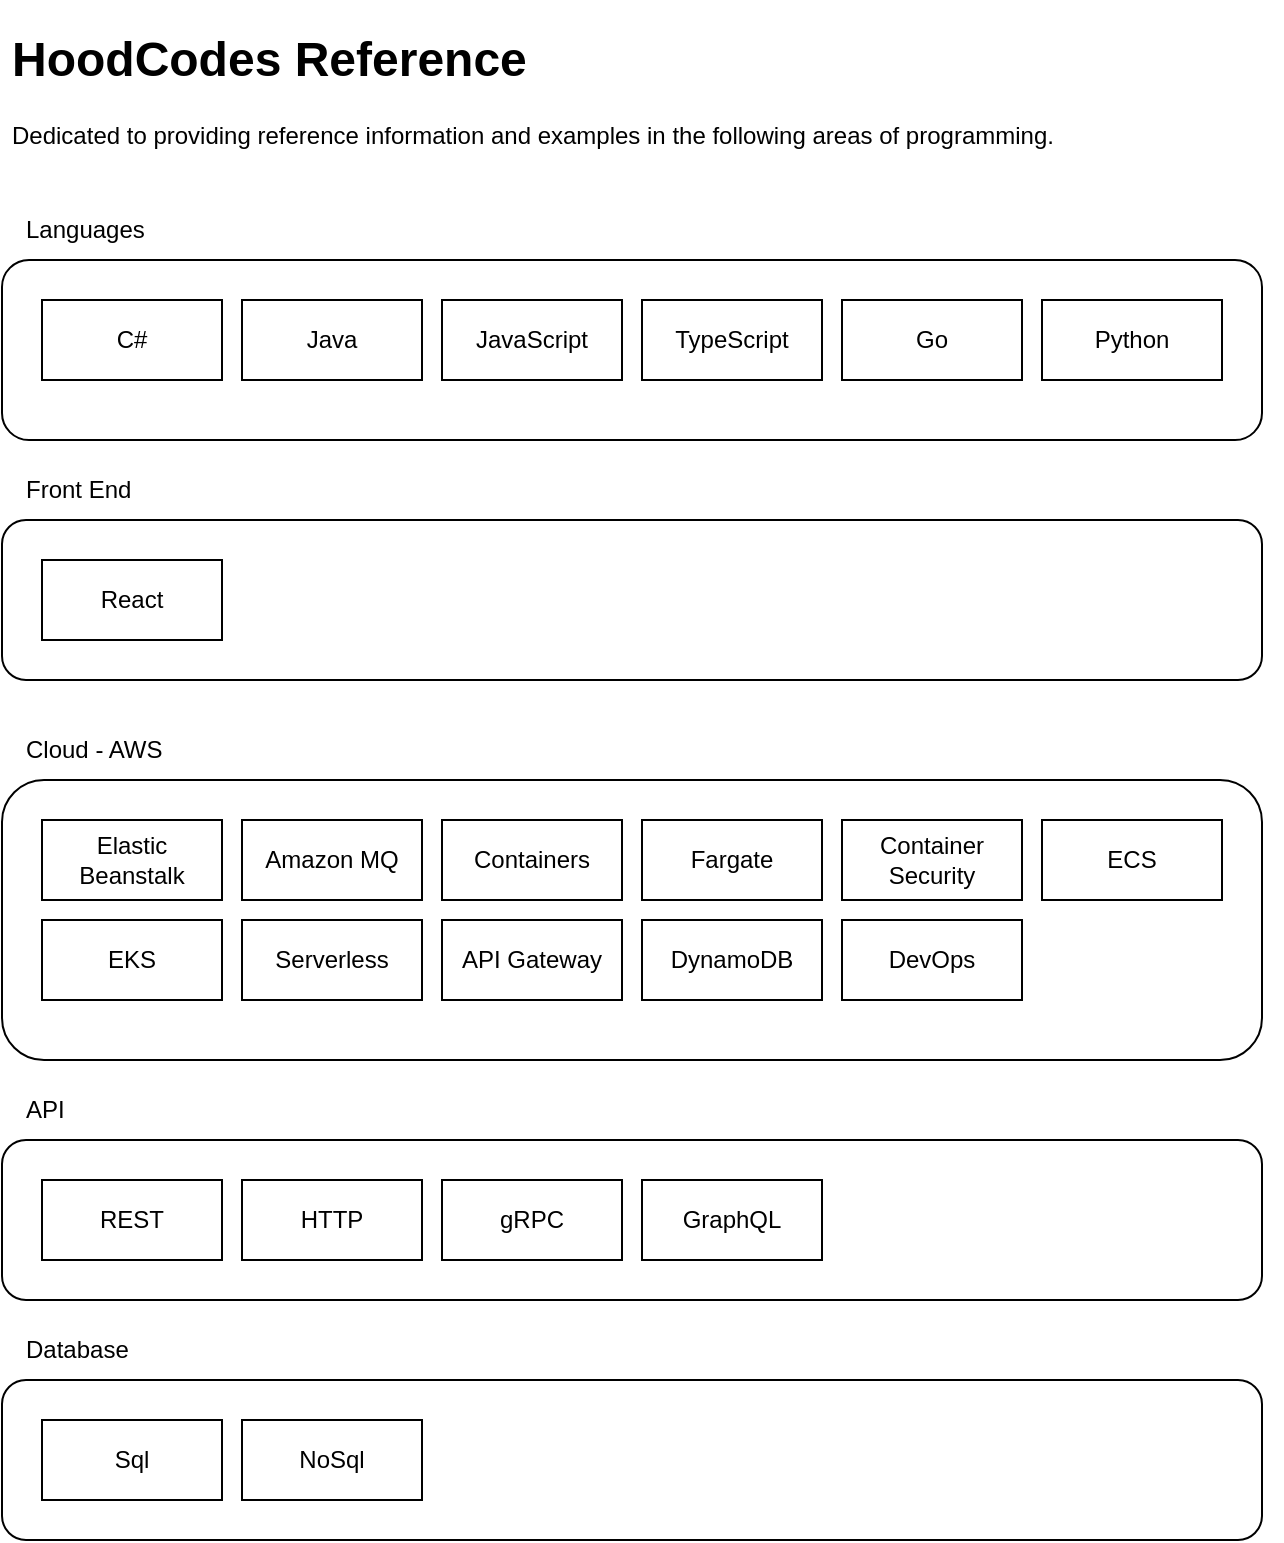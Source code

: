 <mxfile>
    <diagram id="IzUY5x7Kxzt9NPzNfkvM" name="Page-1">
        <mxGraphModel dx="633" dy="367" grid="1" gridSize="10" guides="1" tooltips="1" connect="1" arrows="1" fold="1" page="1" pageScale="1" pageWidth="850" pageHeight="1100" math="0" shadow="0">
            <root>
                <mxCell id="0"/>
                <mxCell id="1" parent="0"/>
                <mxCell id="12" value="" style="rounded=1;whiteSpace=wrap;html=1;" parent="1" vertex="1">
                    <mxGeometry x="40" y="130" width="630" height="90" as="geometry"/>
                </mxCell>
                <mxCell id="8" value="&lt;h1&gt;HoodCodes Reference&lt;/h1&gt;&lt;p&gt;Dedicated to providing reference information and examples in the following areas of programming.&amp;nbsp;&lt;/p&gt;" style="text;html=1;spacing=5;spacingTop=-20;whiteSpace=wrap;overflow=hidden;rounded=0;" parent="1" vertex="1">
                    <mxGeometry x="40" y="10" width="640" height="80" as="geometry"/>
                </mxCell>
                <mxCell id="11" value="Languages" style="text;html=1;strokeColor=none;fillColor=none;align=left;verticalAlign=middle;whiteSpace=wrap;rounded=0;" parent="1" vertex="1">
                    <mxGeometry x="50" y="100" width="60" height="30" as="geometry"/>
                </mxCell>
                <mxCell id="14" value="" style="rounded=1;whiteSpace=wrap;html=1;" parent="1" vertex="1">
                    <mxGeometry x="40" y="570" width="630" height="80" as="geometry"/>
                </mxCell>
                <mxCell id="16" value="REST" style="rounded=0;whiteSpace=wrap;html=1;" parent="1" vertex="1">
                    <mxGeometry x="60" y="590" width="90" height="40" as="geometry"/>
                </mxCell>
                <mxCell id="17" value="HTTP" style="rounded=0;whiteSpace=wrap;html=1;" parent="1" vertex="1">
                    <mxGeometry x="160" y="590" width="90" height="40" as="geometry"/>
                </mxCell>
                <mxCell id="18" value="gRPC" style="rounded=0;whiteSpace=wrap;html=1;" parent="1" vertex="1">
                    <mxGeometry x="260" y="590" width="90" height="40" as="geometry"/>
                </mxCell>
                <mxCell id="20" value="GraphQL" style="rounded=0;whiteSpace=wrap;html=1;" parent="1" vertex="1">
                    <mxGeometry x="360" y="590" width="90" height="40" as="geometry"/>
                </mxCell>
                <mxCell id="22" value="C#" style="rounded=0;whiteSpace=wrap;html=1;" parent="1" vertex="1">
                    <mxGeometry x="60" y="150" width="90" height="40" as="geometry"/>
                </mxCell>
                <mxCell id="23" value="Java" style="rounded=0;whiteSpace=wrap;html=1;" parent="1" vertex="1">
                    <mxGeometry x="160" y="150" width="90" height="40" as="geometry"/>
                </mxCell>
                <mxCell id="24" value="JavaScript" style="rounded=0;whiteSpace=wrap;html=1;" parent="1" vertex="1">
                    <mxGeometry x="260" y="150" width="90" height="40" as="geometry"/>
                </mxCell>
                <mxCell id="25" value="Go" style="rounded=0;whiteSpace=wrap;html=1;" parent="1" vertex="1">
                    <mxGeometry x="460" y="150" width="90" height="40" as="geometry"/>
                </mxCell>
                <mxCell id="26" value="TypeScript" style="rounded=0;whiteSpace=wrap;html=1;" parent="1" vertex="1">
                    <mxGeometry x="360" y="150" width="90" height="40" as="geometry"/>
                </mxCell>
                <mxCell id="27" value="Python" style="rounded=0;whiteSpace=wrap;html=1;" parent="1" vertex="1">
                    <mxGeometry x="560" y="150" width="90" height="40" as="geometry"/>
                </mxCell>
                <mxCell id="28" value="API" style="text;html=1;strokeColor=none;fillColor=none;align=left;verticalAlign=middle;whiteSpace=wrap;rounded=0;" parent="1" vertex="1">
                    <mxGeometry x="50" y="540" width="60" height="30" as="geometry"/>
                </mxCell>
                <mxCell id="29" value="" style="rounded=1;whiteSpace=wrap;html=1;" parent="1" vertex="1">
                    <mxGeometry x="40" y="390" width="630" height="140" as="geometry"/>
                </mxCell>
                <mxCell id="36" value="Cloud - AWS" style="text;html=1;strokeColor=none;fillColor=none;align=left;verticalAlign=middle;whiteSpace=wrap;rounded=0;" parent="1" vertex="1">
                    <mxGeometry x="50" y="360" width="80" height="30" as="geometry"/>
                </mxCell>
                <mxCell id="37" value="" style="rounded=1;whiteSpace=wrap;html=1;" parent="1" vertex="1">
                    <mxGeometry x="40" y="260" width="630" height="80" as="geometry"/>
                </mxCell>
                <mxCell id="39" value="Elastic Beanstalk" style="rounded=0;whiteSpace=wrap;html=1;" parent="1" vertex="1">
                    <mxGeometry x="60" y="410" width="90" height="40" as="geometry"/>
                </mxCell>
                <mxCell id="40" value="Amazon MQ" style="rounded=0;whiteSpace=wrap;html=1;" parent="1" vertex="1">
                    <mxGeometry x="160" y="410" width="90" height="40" as="geometry"/>
                </mxCell>
                <mxCell id="41" value="Fargate" style="rounded=0;whiteSpace=wrap;html=1;" parent="1" vertex="1">
                    <mxGeometry x="360" y="410" width="90" height="40" as="geometry"/>
                </mxCell>
                <mxCell id="42" value="Containers" style="rounded=0;whiteSpace=wrap;html=1;" parent="1" vertex="1">
                    <mxGeometry x="260" y="410" width="90" height="40" as="geometry"/>
                </mxCell>
                <mxCell id="43" value="Container Security" style="rounded=0;whiteSpace=wrap;html=1;" parent="1" vertex="1">
                    <mxGeometry x="460" y="410" width="90" height="40" as="geometry"/>
                </mxCell>
                <mxCell id="44" value="Front End" style="text;html=1;strokeColor=none;fillColor=none;align=left;verticalAlign=middle;whiteSpace=wrap;rounded=0;" parent="1" vertex="1">
                    <mxGeometry x="50" y="230" width="60" height="30" as="geometry"/>
                </mxCell>
                <mxCell id="45" value="" style="rounded=1;whiteSpace=wrap;html=1;" parent="1" vertex="1">
                    <mxGeometry x="40" y="690" width="630" height="80" as="geometry"/>
                </mxCell>
                <mxCell id="46" value="Sql" style="rounded=0;whiteSpace=wrap;html=1;" parent="1" vertex="1">
                    <mxGeometry x="60" y="710" width="90" height="40" as="geometry"/>
                </mxCell>
                <mxCell id="47" value="NoSql" style="rounded=0;whiteSpace=wrap;html=1;" parent="1" vertex="1">
                    <mxGeometry x="160" y="710" width="90" height="40" as="geometry"/>
                </mxCell>
                <mxCell id="52" value="Database" style="text;html=1;strokeColor=none;fillColor=none;align=left;verticalAlign=middle;whiteSpace=wrap;rounded=0;" parent="1" vertex="1">
                    <mxGeometry x="50" y="660" width="60" height="30" as="geometry"/>
                </mxCell>
                <mxCell id="53" value="EKS" style="rounded=0;whiteSpace=wrap;html=1;" parent="1" vertex="1">
                    <mxGeometry x="60" y="460" width="90" height="40" as="geometry"/>
                </mxCell>
                <mxCell id="54" value="Serverless" style="rounded=0;whiteSpace=wrap;html=1;" parent="1" vertex="1">
                    <mxGeometry x="160" y="460" width="90" height="40" as="geometry"/>
                </mxCell>
                <mxCell id="55" value="API Gateway" style="rounded=0;whiteSpace=wrap;html=1;" parent="1" vertex="1">
                    <mxGeometry x="260" y="460" width="90" height="40" as="geometry"/>
                </mxCell>
                <mxCell id="56" value="DevOps" style="rounded=0;whiteSpace=wrap;html=1;" parent="1" vertex="1">
                    <mxGeometry x="460" y="460" width="90" height="40" as="geometry"/>
                </mxCell>
                <mxCell id="57" value="DynamoDB" style="rounded=0;whiteSpace=wrap;html=1;" parent="1" vertex="1">
                    <mxGeometry x="360" y="460" width="90" height="40" as="geometry"/>
                </mxCell>
                <mxCell id="59" value="React" style="rounded=0;whiteSpace=wrap;html=1;" parent="1" vertex="1">
                    <mxGeometry x="60" y="280" width="90" height="40" as="geometry"/>
                </mxCell>
                <mxCell id="65" value="ECS" style="rounded=0;whiteSpace=wrap;html=1;" parent="1" vertex="1">
                    <mxGeometry x="560" y="410" width="90" height="40" as="geometry"/>
                </mxCell>
            </root>
        </mxGraphModel>
    </diagram>
</mxfile>